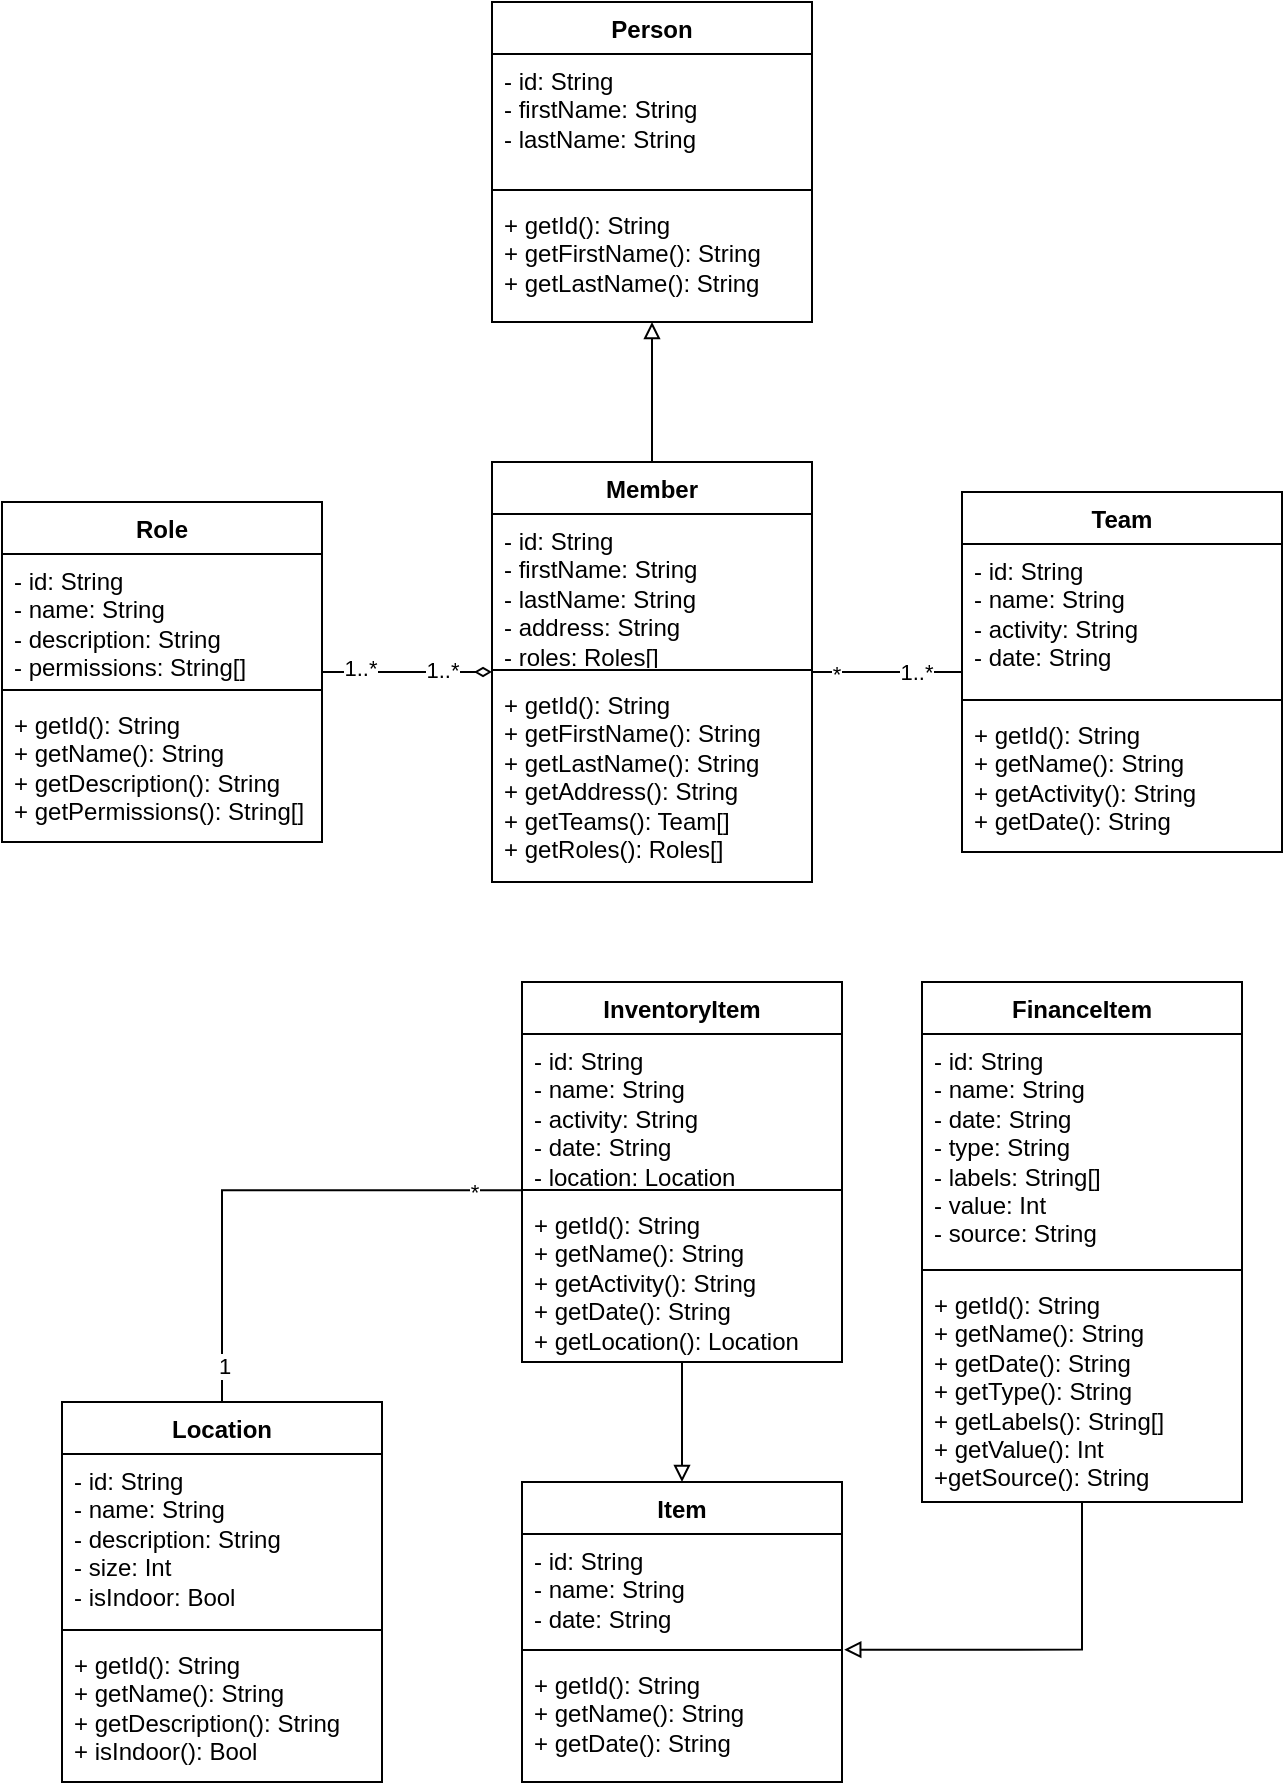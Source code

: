 <mxfile version="22.1.20" type="device">
  <diagram name="Page-1" id="FwXrKzJ66uxBqp7Z7pd8">
    <mxGraphModel dx="2112" dy="665" grid="1" gridSize="10" guides="1" tooltips="1" connect="1" arrows="1" fold="1" page="1" pageScale="1" pageWidth="850" pageHeight="1100" math="0" shadow="0">
      <root>
        <mxCell id="0" />
        <mxCell id="1" parent="0" />
        <mxCell id="l5JW1mV8Y6Rcp-96tdEo-44" style="edgeStyle=orthogonalEdgeStyle;rounded=0;orthogonalLoop=1;jettySize=auto;html=1;endArrow=none;endFill=0;" edge="1" parent="1" source="vbWiQv69Swj3qIglDujq-5" target="vbWiQv69Swj3qIglDujq-21">
          <mxGeometry relative="1" as="geometry" />
        </mxCell>
        <mxCell id="l5JW1mV8Y6Rcp-96tdEo-47" value="1..*" style="edgeLabel;html=1;align=center;verticalAlign=middle;resizable=0;points=[];" vertex="1" connectable="0" parent="l5JW1mV8Y6Rcp-96tdEo-44">
          <mxGeometry x="0.386" relative="1" as="geometry">
            <mxPoint as="offset" />
          </mxGeometry>
        </mxCell>
        <mxCell id="l5JW1mV8Y6Rcp-96tdEo-48" value="*" style="edgeLabel;html=1;align=center;verticalAlign=middle;resizable=0;points=[];" vertex="1" connectable="0" parent="l5JW1mV8Y6Rcp-96tdEo-44">
          <mxGeometry x="-0.677" y="-1" relative="1" as="geometry">
            <mxPoint as="offset" />
          </mxGeometry>
        </mxCell>
        <mxCell id="vbWiQv69Swj3qIglDujq-5" value="Member" style="swimlane;fontStyle=1;align=center;verticalAlign=top;childLayout=stackLayout;horizontal=1;startSize=26;horizontalStack=0;resizeParent=1;resizeParentMax=0;resizeLast=0;collapsible=1;marginBottom=0;whiteSpace=wrap;html=1;" parent="1" vertex="1">
          <mxGeometry x="-115" y="360" width="160" height="210" as="geometry">
            <mxRectangle x="90" y="110" width="90" height="30" as="alternateBounds" />
          </mxGeometry>
        </mxCell>
        <mxCell id="vbWiQv69Swj3qIglDujq-6" value="- id: String&lt;br&gt;- firstName: String&lt;br&gt;- lastName: String&lt;br&gt;- address: String&lt;br&gt;- roles: Roles[]" style="text;strokeColor=none;fillColor=none;align=left;verticalAlign=top;spacingLeft=4;spacingRight=4;overflow=hidden;rotatable=0;points=[[0,0.5],[1,0.5]];portConstraint=eastwest;whiteSpace=wrap;html=1;" parent="vbWiQv69Swj3qIglDujq-5" vertex="1">
          <mxGeometry y="26" width="160" height="74" as="geometry" />
        </mxCell>
        <mxCell id="vbWiQv69Swj3qIglDujq-7" value="" style="line;strokeWidth=1;fillColor=none;align=left;verticalAlign=middle;spacingTop=-1;spacingLeft=3;spacingRight=3;rotatable=0;labelPosition=right;points=[];portConstraint=eastwest;strokeColor=inherit;" parent="vbWiQv69Swj3qIglDujq-5" vertex="1">
          <mxGeometry y="100" width="160" height="8" as="geometry" />
        </mxCell>
        <mxCell id="vbWiQv69Swj3qIglDujq-8" value="+ getId(): String&lt;br&gt;+ getFirstName(): String&lt;br&gt;+ getLastName(): String&lt;br&gt;+ getAddress(): String&lt;br&gt;+ getTeams(): Team[]&lt;br&gt;+ getRoles(): Roles[]" style="text;strokeColor=none;fillColor=none;align=left;verticalAlign=top;spacingLeft=4;spacingRight=4;overflow=hidden;rotatable=0;points=[[0,0.5],[1,0.5]];portConstraint=eastwest;whiteSpace=wrap;html=1;" parent="vbWiQv69Swj3qIglDujq-5" vertex="1">
          <mxGeometry y="108" width="160" height="102" as="geometry" />
        </mxCell>
        <mxCell id="vbWiQv69Swj3qIglDujq-13" value="Role" style="swimlane;fontStyle=1;align=center;verticalAlign=top;childLayout=stackLayout;horizontal=1;startSize=26;horizontalStack=0;resizeParent=1;resizeParentMax=0;resizeLast=0;collapsible=1;marginBottom=0;whiteSpace=wrap;html=1;" parent="1" vertex="1">
          <mxGeometry x="-360" y="380" width="160" height="170" as="geometry" />
        </mxCell>
        <mxCell id="vbWiQv69Swj3qIglDujq-14" value="- id: String&lt;br&gt;- name: String&lt;br&gt;- description: String&lt;br&gt;- permissions: String[]" style="text;strokeColor=none;fillColor=none;align=left;verticalAlign=top;spacingLeft=4;spacingRight=4;overflow=hidden;rotatable=0;points=[[0,0.5],[1,0.5]];portConstraint=eastwest;whiteSpace=wrap;html=1;" parent="vbWiQv69Swj3qIglDujq-13" vertex="1">
          <mxGeometry y="26" width="160" height="64" as="geometry" />
        </mxCell>
        <mxCell id="vbWiQv69Swj3qIglDujq-15" value="" style="line;strokeWidth=1;fillColor=none;align=left;verticalAlign=middle;spacingTop=-1;spacingLeft=3;spacingRight=3;rotatable=0;labelPosition=right;points=[];portConstraint=eastwest;strokeColor=inherit;" parent="vbWiQv69Swj3qIglDujq-13" vertex="1">
          <mxGeometry y="90" width="160" height="8" as="geometry" />
        </mxCell>
        <mxCell id="vbWiQv69Swj3qIglDujq-16" value="+ getId(): String&lt;br&gt;+ getName(): String&lt;br&gt;+ getDescription(): String&lt;br&gt;+ getPermissions(): String[]" style="text;strokeColor=none;fillColor=none;align=left;verticalAlign=top;spacingLeft=4;spacingRight=4;overflow=hidden;rotatable=0;points=[[0,0.5],[1,0.5]];portConstraint=eastwest;whiteSpace=wrap;html=1;" parent="vbWiQv69Swj3qIglDujq-13" vertex="1">
          <mxGeometry y="98" width="160" height="72" as="geometry" />
        </mxCell>
        <mxCell id="vbWiQv69Swj3qIglDujq-17" value="Location" style="swimlane;fontStyle=1;align=center;verticalAlign=top;childLayout=stackLayout;horizontal=1;startSize=26;horizontalStack=0;resizeParent=1;resizeParentMax=0;resizeLast=0;collapsible=1;marginBottom=0;whiteSpace=wrap;html=1;" parent="1" vertex="1">
          <mxGeometry x="-330" y="830" width="160" height="190" as="geometry" />
        </mxCell>
        <mxCell id="vbWiQv69Swj3qIglDujq-18" value="- id: String&lt;br&gt;- name: String&lt;br&gt;- description: String&lt;br&gt;- size: Int&lt;br&gt;- isIndoor: Bool" style="text;strokeColor=none;fillColor=none;align=left;verticalAlign=top;spacingLeft=4;spacingRight=4;overflow=hidden;rotatable=0;points=[[0,0.5],[1,0.5]];portConstraint=eastwest;whiteSpace=wrap;html=1;" parent="vbWiQv69Swj3qIglDujq-17" vertex="1">
          <mxGeometry y="26" width="160" height="84" as="geometry" />
        </mxCell>
        <mxCell id="vbWiQv69Swj3qIglDujq-19" value="" style="line;strokeWidth=1;fillColor=none;align=left;verticalAlign=middle;spacingTop=-1;spacingLeft=3;spacingRight=3;rotatable=0;labelPosition=right;points=[];portConstraint=eastwest;strokeColor=inherit;" parent="vbWiQv69Swj3qIglDujq-17" vertex="1">
          <mxGeometry y="110" width="160" height="8" as="geometry" />
        </mxCell>
        <mxCell id="vbWiQv69Swj3qIglDujq-20" value="+ getId(): String&lt;br&gt;+ getName(): String&lt;br&gt;+ getDescription(): String&lt;br&gt;+ isIndoor(): Bool" style="text;strokeColor=none;fillColor=none;align=left;verticalAlign=top;spacingLeft=4;spacingRight=4;overflow=hidden;rotatable=0;points=[[0,0.5],[1,0.5]];portConstraint=eastwest;whiteSpace=wrap;html=1;" parent="vbWiQv69Swj3qIglDujq-17" vertex="1">
          <mxGeometry y="118" width="160" height="72" as="geometry" />
        </mxCell>
        <mxCell id="vbWiQv69Swj3qIglDujq-21" value="Team" style="swimlane;fontStyle=1;align=center;verticalAlign=top;childLayout=stackLayout;horizontal=1;startSize=26;horizontalStack=0;resizeParent=1;resizeParentMax=0;resizeLast=0;collapsible=1;marginBottom=0;whiteSpace=wrap;html=1;" parent="1" vertex="1">
          <mxGeometry x="120" y="375" width="160" height="180" as="geometry" />
        </mxCell>
        <mxCell id="vbWiQv69Swj3qIglDujq-22" value="- id: String&lt;br&gt;- name: String&lt;br&gt;- activity: String&lt;br&gt;- date: String" style="text;strokeColor=none;fillColor=none;align=left;verticalAlign=top;spacingLeft=4;spacingRight=4;overflow=hidden;rotatable=0;points=[[0,0.5],[1,0.5]];portConstraint=eastwest;whiteSpace=wrap;html=1;" parent="vbWiQv69Swj3qIglDujq-21" vertex="1">
          <mxGeometry y="26" width="160" height="74" as="geometry" />
        </mxCell>
        <mxCell id="vbWiQv69Swj3qIglDujq-23" value="" style="line;strokeWidth=1;fillColor=none;align=left;verticalAlign=middle;spacingTop=-1;spacingLeft=3;spacingRight=3;rotatable=0;labelPosition=right;points=[];portConstraint=eastwest;strokeColor=inherit;" parent="vbWiQv69Swj3qIglDujq-21" vertex="1">
          <mxGeometry y="100" width="160" height="8" as="geometry" />
        </mxCell>
        <mxCell id="vbWiQv69Swj3qIglDujq-24" value="+ getId(): String&lt;br&gt;+ getName(): String&lt;br&gt;+ getActivity(): String&lt;br&gt;+ getDate(): String" style="text;strokeColor=none;fillColor=none;align=left;verticalAlign=top;spacingLeft=4;spacingRight=4;overflow=hidden;rotatable=0;points=[[0,0.5],[1,0.5]];portConstraint=eastwest;whiteSpace=wrap;html=1;" parent="vbWiQv69Swj3qIglDujq-21" vertex="1">
          <mxGeometry y="108" width="160" height="72" as="geometry" />
        </mxCell>
        <mxCell id="l5JW1mV8Y6Rcp-96tdEo-40" style="edgeStyle=orthogonalEdgeStyle;rounded=0;orthogonalLoop=1;jettySize=auto;html=1;entryX=0.5;entryY=0;entryDx=0;entryDy=0;endArrow=block;endFill=0;" edge="1" parent="1" source="vbWiQv69Swj3qIglDujq-25" target="l5JW1mV8Y6Rcp-96tdEo-9">
          <mxGeometry relative="1" as="geometry" />
        </mxCell>
        <mxCell id="vbWiQv69Swj3qIglDujq-25" value="InventoryItem" style="swimlane;fontStyle=1;align=center;verticalAlign=top;childLayout=stackLayout;horizontal=1;startSize=26;horizontalStack=0;resizeParent=1;resizeParentMax=0;resizeLast=0;collapsible=1;marginBottom=0;whiteSpace=wrap;html=1;" parent="1" vertex="1">
          <mxGeometry x="-100" y="620" width="160" height="190" as="geometry" />
        </mxCell>
        <mxCell id="vbWiQv69Swj3qIglDujq-26" value="- id: String&lt;br&gt;- name: String&lt;br&gt;- activity: String&lt;br&gt;- date: String&lt;br&gt;- location: Location" style="text;strokeColor=none;fillColor=none;align=left;verticalAlign=top;spacingLeft=4;spacingRight=4;overflow=hidden;rotatable=0;points=[[0,0.5],[1,0.5]];portConstraint=eastwest;whiteSpace=wrap;html=1;" parent="vbWiQv69Swj3qIglDujq-25" vertex="1">
          <mxGeometry y="26" width="160" height="74" as="geometry" />
        </mxCell>
        <mxCell id="vbWiQv69Swj3qIglDujq-27" value="" style="line;strokeWidth=1;fillColor=none;align=left;verticalAlign=middle;spacingTop=-1;spacingLeft=3;spacingRight=3;rotatable=0;labelPosition=right;points=[];portConstraint=eastwest;strokeColor=inherit;" parent="vbWiQv69Swj3qIglDujq-25" vertex="1">
          <mxGeometry y="100" width="160" height="8" as="geometry" />
        </mxCell>
        <mxCell id="vbWiQv69Swj3qIglDujq-28" value="+ getId(): String&lt;br&gt;+ getName(): String&lt;br&gt;+ getActivity(): String&lt;br&gt;+ getDate(): String&lt;br&gt;+ getLocation(): Location" style="text;strokeColor=none;fillColor=none;align=left;verticalAlign=top;spacingLeft=4;spacingRight=4;overflow=hidden;rotatable=0;points=[[0,0.5],[1,0.5]];portConstraint=eastwest;whiteSpace=wrap;html=1;" parent="vbWiQv69Swj3qIglDujq-25" vertex="1">
          <mxGeometry y="108" width="160" height="82" as="geometry" />
        </mxCell>
        <mxCell id="l5JW1mV8Y6Rcp-96tdEo-1" value="FinanceItem" style="swimlane;fontStyle=1;align=center;verticalAlign=top;childLayout=stackLayout;horizontal=1;startSize=26;horizontalStack=0;resizeParent=1;resizeParentMax=0;resizeLast=0;collapsible=1;marginBottom=0;whiteSpace=wrap;html=1;" vertex="1" parent="1">
          <mxGeometry x="100" y="620" width="160" height="260" as="geometry" />
        </mxCell>
        <mxCell id="l5JW1mV8Y6Rcp-96tdEo-2" value="- id: String&lt;br&gt;- name: String&lt;br&gt;- date: String&lt;br&gt;- type: String&lt;br&gt;- labels: String[]&lt;br&gt;- value: Int&lt;br&gt;- source: String" style="text;strokeColor=none;fillColor=none;align=left;verticalAlign=top;spacingLeft=4;spacingRight=4;overflow=hidden;rotatable=0;points=[[0,0.5],[1,0.5]];portConstraint=eastwest;whiteSpace=wrap;html=1;" vertex="1" parent="l5JW1mV8Y6Rcp-96tdEo-1">
          <mxGeometry y="26" width="160" height="114" as="geometry" />
        </mxCell>
        <mxCell id="l5JW1mV8Y6Rcp-96tdEo-3" value="" style="line;strokeWidth=1;fillColor=none;align=left;verticalAlign=middle;spacingTop=-1;spacingLeft=3;spacingRight=3;rotatable=0;labelPosition=right;points=[];portConstraint=eastwest;strokeColor=inherit;" vertex="1" parent="l5JW1mV8Y6Rcp-96tdEo-1">
          <mxGeometry y="140" width="160" height="8" as="geometry" />
        </mxCell>
        <mxCell id="l5JW1mV8Y6Rcp-96tdEo-4" value="+ getId(): String&lt;br&gt;+ getName(): String&lt;br&gt;+ getDate(): String&lt;br&gt;+ getType(): String&lt;br&gt;+ getLabels(): String[]&lt;br&gt;+ getValue(): Int&lt;br&gt;+getSource(): String" style="text;strokeColor=none;fillColor=none;align=left;verticalAlign=top;spacingLeft=4;spacingRight=4;overflow=hidden;rotatable=0;points=[[0,0.5],[1,0.5]];portConstraint=eastwest;whiteSpace=wrap;html=1;" vertex="1" parent="l5JW1mV8Y6Rcp-96tdEo-1">
          <mxGeometry y="148" width="160" height="112" as="geometry" />
        </mxCell>
        <mxCell id="l5JW1mV8Y6Rcp-96tdEo-9" value="Item" style="swimlane;fontStyle=1;align=center;verticalAlign=top;childLayout=stackLayout;horizontal=1;startSize=26;horizontalStack=0;resizeParent=1;resizeParentMax=0;resizeLast=0;collapsible=1;marginBottom=0;whiteSpace=wrap;html=1;" vertex="1" parent="1">
          <mxGeometry x="-100" y="870" width="160" height="150" as="geometry" />
        </mxCell>
        <mxCell id="l5JW1mV8Y6Rcp-96tdEo-10" value="- id: String&lt;br&gt;- name: String&lt;br&gt;- date: String" style="text;strokeColor=none;fillColor=none;align=left;verticalAlign=top;spacingLeft=4;spacingRight=4;overflow=hidden;rotatable=0;points=[[0,0.5],[1,0.5]];portConstraint=eastwest;whiteSpace=wrap;html=1;" vertex="1" parent="l5JW1mV8Y6Rcp-96tdEo-9">
          <mxGeometry y="26" width="160" height="54" as="geometry" />
        </mxCell>
        <mxCell id="l5JW1mV8Y6Rcp-96tdEo-11" value="" style="line;strokeWidth=1;fillColor=none;align=left;verticalAlign=middle;spacingTop=-1;spacingLeft=3;spacingRight=3;rotatable=0;labelPosition=right;points=[];portConstraint=eastwest;strokeColor=inherit;" vertex="1" parent="l5JW1mV8Y6Rcp-96tdEo-9">
          <mxGeometry y="80" width="160" height="8" as="geometry" />
        </mxCell>
        <mxCell id="l5JW1mV8Y6Rcp-96tdEo-12" value="+ getId(): String&lt;br&gt;+ getName(): String&lt;br&gt;+ getDate(): String" style="text;strokeColor=none;fillColor=none;align=left;verticalAlign=top;spacingLeft=4;spacingRight=4;overflow=hidden;rotatable=0;points=[[0,0.5],[1,0.5]];portConstraint=eastwest;whiteSpace=wrap;html=1;" vertex="1" parent="l5JW1mV8Y6Rcp-96tdEo-9">
          <mxGeometry y="88" width="160" height="62" as="geometry" />
        </mxCell>
        <mxCell id="l5JW1mV8Y6Rcp-96tdEo-13" value="Person" style="swimlane;fontStyle=1;align=center;verticalAlign=top;childLayout=stackLayout;horizontal=1;startSize=26;horizontalStack=0;resizeParent=1;resizeParentMax=0;resizeLast=0;collapsible=1;marginBottom=0;whiteSpace=wrap;html=1;" vertex="1" parent="1">
          <mxGeometry x="-115" y="130" width="160" height="160" as="geometry" />
        </mxCell>
        <mxCell id="l5JW1mV8Y6Rcp-96tdEo-14" value="- id: String&lt;br&gt;- firstName: String&lt;br&gt;- lastName: String" style="text;strokeColor=none;fillColor=none;align=left;verticalAlign=top;spacingLeft=4;spacingRight=4;overflow=hidden;rotatable=0;points=[[0,0.5],[1,0.5]];portConstraint=eastwest;whiteSpace=wrap;html=1;" vertex="1" parent="l5JW1mV8Y6Rcp-96tdEo-13">
          <mxGeometry y="26" width="160" height="64" as="geometry" />
        </mxCell>
        <mxCell id="l5JW1mV8Y6Rcp-96tdEo-15" value="" style="line;strokeWidth=1;fillColor=none;align=left;verticalAlign=middle;spacingTop=-1;spacingLeft=3;spacingRight=3;rotatable=0;labelPosition=right;points=[];portConstraint=eastwest;strokeColor=inherit;" vertex="1" parent="l5JW1mV8Y6Rcp-96tdEo-13">
          <mxGeometry y="90" width="160" height="8" as="geometry" />
        </mxCell>
        <mxCell id="l5JW1mV8Y6Rcp-96tdEo-16" value="+ getId(): String&lt;br&gt;+ getFirstName(): String&lt;br&gt;+ getLastName(): String" style="text;strokeColor=none;fillColor=none;align=left;verticalAlign=top;spacingLeft=4;spacingRight=4;overflow=hidden;rotatable=0;points=[[0,0.5],[1,0.5]];portConstraint=eastwest;whiteSpace=wrap;html=1;" vertex="1" parent="l5JW1mV8Y6Rcp-96tdEo-13">
          <mxGeometry y="98" width="160" height="62" as="geometry" />
        </mxCell>
        <mxCell id="l5JW1mV8Y6Rcp-96tdEo-41" style="edgeStyle=orthogonalEdgeStyle;rounded=0;orthogonalLoop=1;jettySize=auto;html=1;entryX=1.007;entryY=-0.067;entryDx=0;entryDy=0;entryPerimeter=0;endArrow=block;endFill=0;" edge="1" parent="1" source="l5JW1mV8Y6Rcp-96tdEo-1" target="l5JW1mV8Y6Rcp-96tdEo-12">
          <mxGeometry relative="1" as="geometry" />
        </mxCell>
        <mxCell id="l5JW1mV8Y6Rcp-96tdEo-54" style="edgeStyle=orthogonalEdgeStyle;rounded=0;orthogonalLoop=1;jettySize=auto;html=1;entryX=-0.003;entryY=-0.048;entryDx=0;entryDy=0;entryPerimeter=0;endArrow=none;endFill=0;" edge="1" parent="1" source="vbWiQv69Swj3qIglDujq-17" target="vbWiQv69Swj3qIglDujq-28">
          <mxGeometry relative="1" as="geometry" />
        </mxCell>
        <mxCell id="l5JW1mV8Y6Rcp-96tdEo-55" value="*" style="edgeLabel;html=1;align=center;verticalAlign=middle;resizable=0;points=[];" vertex="1" connectable="0" parent="l5JW1mV8Y6Rcp-96tdEo-54">
          <mxGeometry x="0.811" y="-1" relative="1" as="geometry">
            <mxPoint as="offset" />
          </mxGeometry>
        </mxCell>
        <mxCell id="l5JW1mV8Y6Rcp-96tdEo-56" value="1" style="edgeLabel;html=1;align=center;verticalAlign=middle;resizable=0;points=[];" vertex="1" connectable="0" parent="l5JW1mV8Y6Rcp-96tdEo-54">
          <mxGeometry x="-0.855" y="-1" relative="1" as="geometry">
            <mxPoint as="offset" />
          </mxGeometry>
        </mxCell>
        <mxCell id="l5JW1mV8Y6Rcp-96tdEo-57" style="edgeStyle=orthogonalEdgeStyle;rounded=0;orthogonalLoop=1;jettySize=auto;html=1;entryX=0;entryY=0.5;entryDx=0;entryDy=0;endArrow=diamondThin;endFill=0;" edge="1" parent="1" source="vbWiQv69Swj3qIglDujq-13" target="vbWiQv69Swj3qIglDujq-5">
          <mxGeometry relative="1" as="geometry">
            <mxPoint x="-131.33" y="444.562" as="targetPoint" />
          </mxGeometry>
        </mxCell>
        <mxCell id="l5JW1mV8Y6Rcp-96tdEo-62" value="1..*" style="edgeLabel;html=1;align=center;verticalAlign=middle;resizable=0;points=[];" vertex="1" connectable="0" parent="l5JW1mV8Y6Rcp-96tdEo-57">
          <mxGeometry x="0.413" y="1" relative="1" as="geometry">
            <mxPoint as="offset" />
          </mxGeometry>
        </mxCell>
        <mxCell id="l5JW1mV8Y6Rcp-96tdEo-63" value="1..*" style="edgeLabel;html=1;align=center;verticalAlign=middle;resizable=0;points=[];" vertex="1" connectable="0" parent="l5JW1mV8Y6Rcp-96tdEo-57">
          <mxGeometry x="-0.552" y="2" relative="1" as="geometry">
            <mxPoint as="offset" />
          </mxGeometry>
        </mxCell>
        <mxCell id="l5JW1mV8Y6Rcp-96tdEo-61" style="edgeStyle=orthogonalEdgeStyle;rounded=0;orthogonalLoop=1;jettySize=auto;html=1;entryX=0.5;entryY=1;entryDx=0;entryDy=0;entryPerimeter=0;endArrow=block;endFill=0;" edge="1" parent="1" source="vbWiQv69Swj3qIglDujq-5" target="l5JW1mV8Y6Rcp-96tdEo-16">
          <mxGeometry relative="1" as="geometry" />
        </mxCell>
      </root>
    </mxGraphModel>
  </diagram>
</mxfile>
